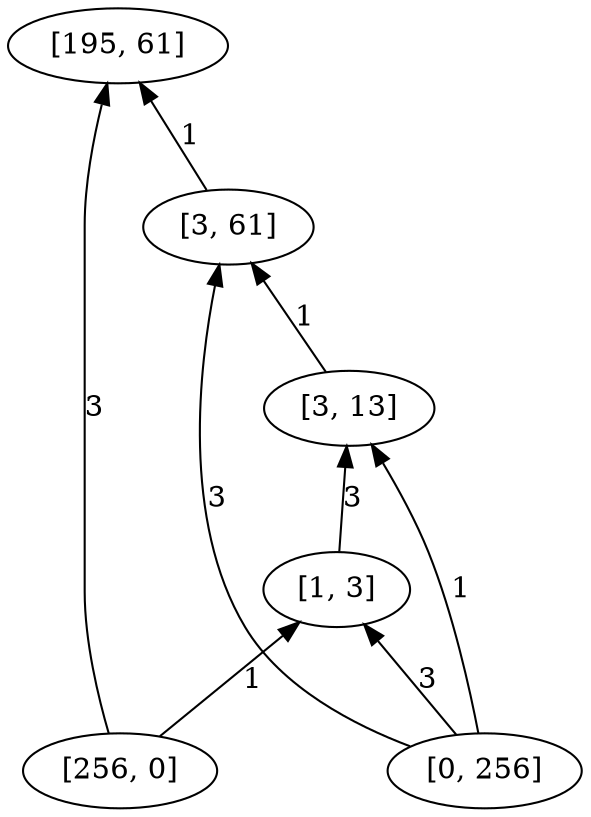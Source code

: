 digraph "DD" { 
rankdir = "BT" 
graph [ ordering = "out"];
5001 -> 1[label = "3"];
5001 -> 4[label = "1"];
5002 -> 2[label = "3"];
5002 -> 3[label = "1"];
5002 -> 4[label = "3"];
2 -> 1[label = "1"];
3 -> 2[label = "1"];
4 -> 3[label = "3"];
5001 [label = "[256, 0]",  shape = oval]
5002 [label = "[0, 256]",  shape = oval]
1 [label = "[195, 61]",  shape = oval]
2 [label = "[3, 61]",  shape = oval]
3 [label = "[3, 13]",  shape = oval]
4 [label = "[1, 3]",  shape = oval]
}
